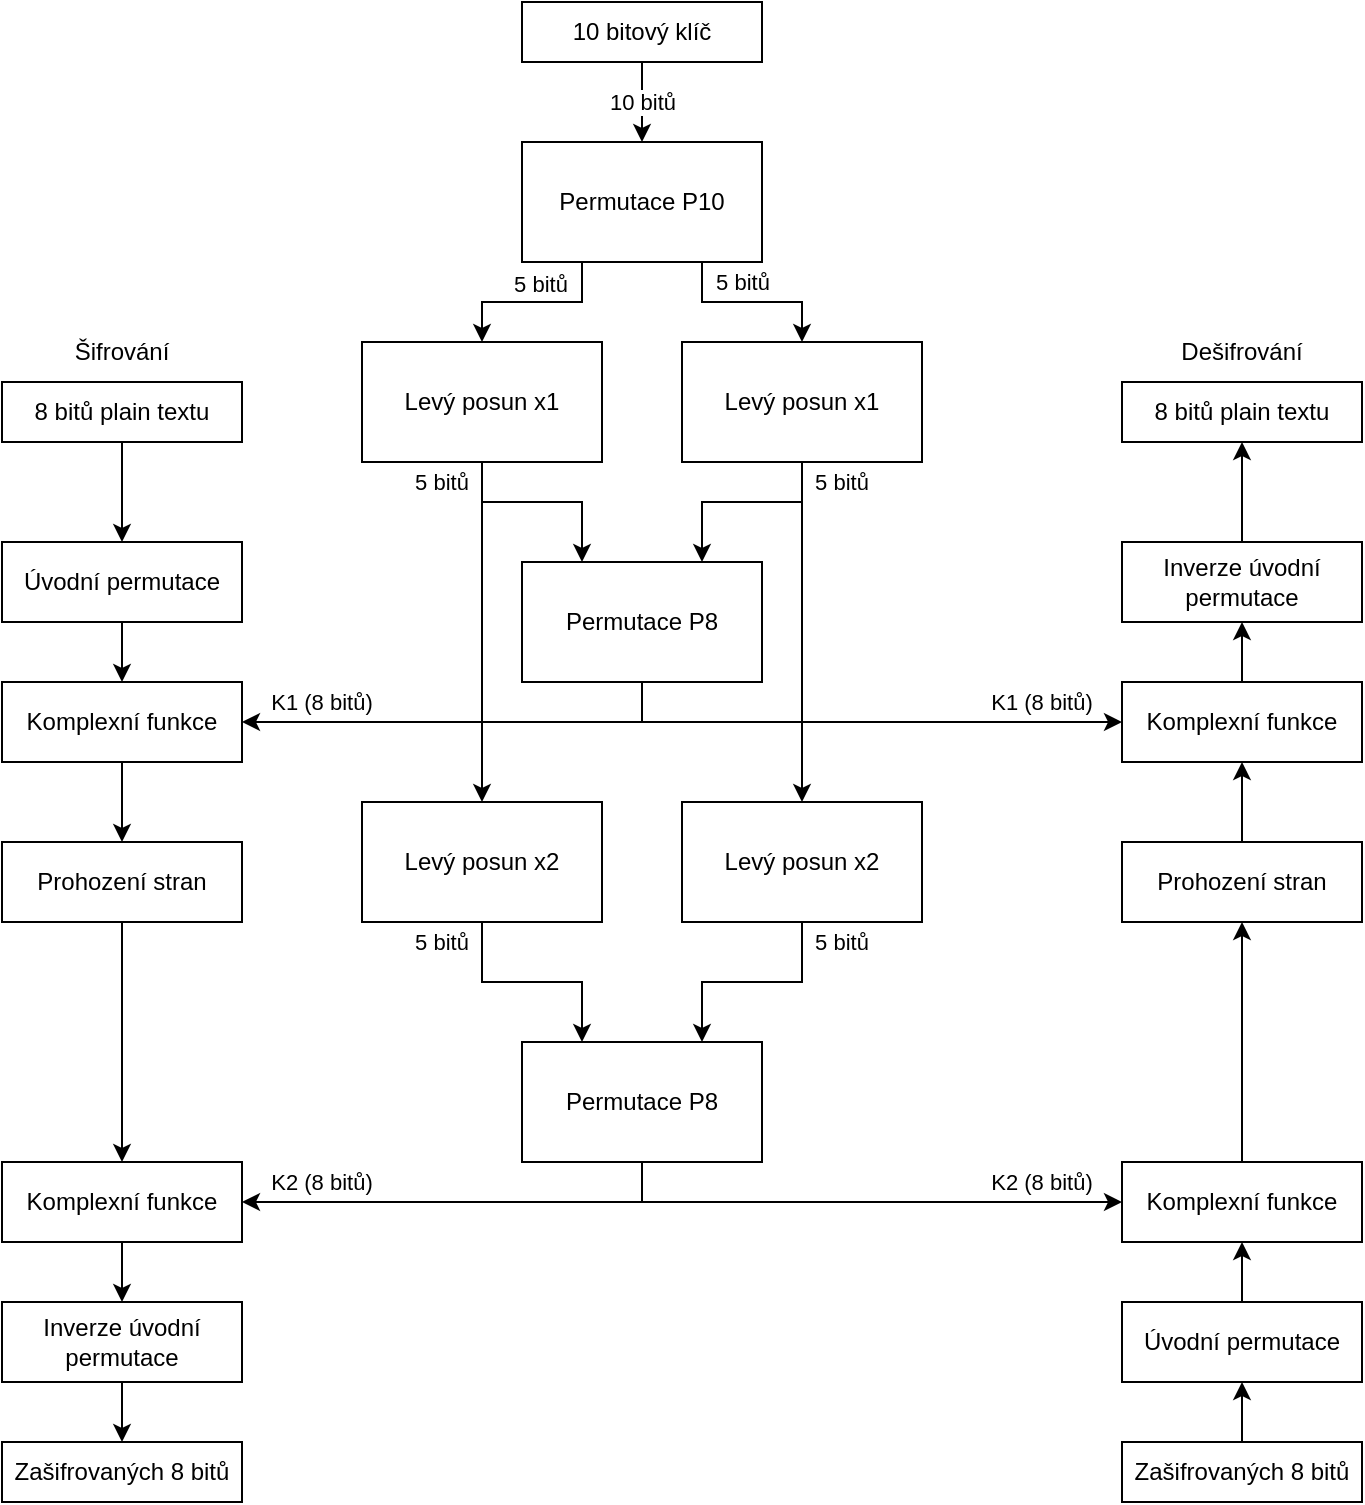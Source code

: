 <mxfile version="22.1.16" type="device">
  <diagram name="Stránka-1" id="OH-5XI0bVyYn8MKt-u4t">
    <mxGraphModel dx="1380" dy="759" grid="1" gridSize="10" guides="1" tooltips="1" connect="1" arrows="1" fold="1" page="1" pageScale="1" pageWidth="827" pageHeight="1169" math="0" shadow="0">
      <root>
        <mxCell id="0" />
        <mxCell id="1" parent="0" />
        <mxCell id="9FICYESl1Aec-wgOd-3--3" value="" style="edgeStyle=orthogonalEdgeStyle;rounded=0;orthogonalLoop=1;jettySize=auto;html=1;" edge="1" parent="1" source="9FICYESl1Aec-wgOd-3--1" target="9FICYESl1Aec-wgOd-3--2">
          <mxGeometry relative="1" as="geometry" />
        </mxCell>
        <mxCell id="9FICYESl1Aec-wgOd-3--1" value="8 bitů plain textu" style="rounded=0;whiteSpace=wrap;html=1;" vertex="1" parent="1">
          <mxGeometry x="100" y="210" width="120" height="30" as="geometry" />
        </mxCell>
        <mxCell id="9FICYESl1Aec-wgOd-3--6" value="" style="edgeStyle=orthogonalEdgeStyle;rounded=0;orthogonalLoop=1;jettySize=auto;html=1;" edge="1" parent="1" source="9FICYESl1Aec-wgOd-3--2" target="9FICYESl1Aec-wgOd-3--5">
          <mxGeometry relative="1" as="geometry" />
        </mxCell>
        <mxCell id="9FICYESl1Aec-wgOd-3--2" value="Úvodní permutace" style="rounded=0;whiteSpace=wrap;html=1;" vertex="1" parent="1">
          <mxGeometry x="100" y="290" width="120" height="40" as="geometry" />
        </mxCell>
        <mxCell id="9FICYESl1Aec-wgOd-3--66" style="edgeStyle=orthogonalEdgeStyle;rounded=0;orthogonalLoop=1;jettySize=auto;html=1;exitX=0.5;exitY=1;exitDx=0;exitDy=0;entryX=0.5;entryY=0;entryDx=0;entryDy=0;" edge="1" parent="1" source="9FICYESl1Aec-wgOd-3--5" target="9FICYESl1Aec-wgOd-3--21">
          <mxGeometry relative="1" as="geometry" />
        </mxCell>
        <mxCell id="9FICYESl1Aec-wgOd-3--5" value="Komplexní funkce" style="rounded=0;whiteSpace=wrap;html=1;" vertex="1" parent="1">
          <mxGeometry x="100" y="360" width="120" height="40" as="geometry" />
        </mxCell>
        <mxCell id="9FICYESl1Aec-wgOd-3--25" value="10 bitů" style="edgeStyle=orthogonalEdgeStyle;rounded=0;orthogonalLoop=1;jettySize=auto;html=1;" edge="1" parent="1" source="9FICYESl1Aec-wgOd-3--11" target="9FICYESl1Aec-wgOd-3--12">
          <mxGeometry relative="1" as="geometry" />
        </mxCell>
        <mxCell id="9FICYESl1Aec-wgOd-3--11" value="10 bitový klíč" style="rounded=0;whiteSpace=wrap;html=1;" vertex="1" parent="1">
          <mxGeometry x="360" y="20" width="120" height="30" as="geometry" />
        </mxCell>
        <mxCell id="9FICYESl1Aec-wgOd-3--26" style="edgeStyle=orthogonalEdgeStyle;rounded=0;orthogonalLoop=1;jettySize=auto;html=1;exitX=0.25;exitY=1;exitDx=0;exitDy=0;" edge="1" parent="1" source="9FICYESl1Aec-wgOd-3--12" target="9FICYESl1Aec-wgOd-3--13">
          <mxGeometry relative="1" as="geometry" />
        </mxCell>
        <mxCell id="9FICYESl1Aec-wgOd-3--27" style="edgeStyle=orthogonalEdgeStyle;rounded=0;orthogonalLoop=1;jettySize=auto;html=1;exitX=0.75;exitY=1;exitDx=0;exitDy=0;" edge="1" parent="1" source="9FICYESl1Aec-wgOd-3--12" target="9FICYESl1Aec-wgOd-3--14">
          <mxGeometry relative="1" as="geometry" />
        </mxCell>
        <mxCell id="9FICYESl1Aec-wgOd-3--28" value="5 bitů" style="edgeLabel;html=1;align=center;verticalAlign=middle;resizable=0;points=[];" vertex="1" connectable="0" parent="9FICYESl1Aec-wgOd-3--27">
          <mxGeometry x="-0.311" y="2" relative="1" as="geometry">
            <mxPoint x="9" y="-8" as="offset" />
          </mxGeometry>
        </mxCell>
        <mxCell id="9FICYESl1Aec-wgOd-3--12" value="Permutace P10" style="rounded=0;whiteSpace=wrap;html=1;" vertex="1" parent="1">
          <mxGeometry x="360" y="90" width="120" height="60" as="geometry" />
        </mxCell>
        <mxCell id="9FICYESl1Aec-wgOd-3--30" style="edgeStyle=orthogonalEdgeStyle;rounded=0;orthogonalLoop=1;jettySize=auto;html=1;exitX=0.5;exitY=1;exitDx=0;exitDy=0;entryX=0.5;entryY=0;entryDx=0;entryDy=0;" edge="1" parent="1" source="9FICYESl1Aec-wgOd-3--13" target="9FICYESl1Aec-wgOd-3--18">
          <mxGeometry relative="1" as="geometry" />
        </mxCell>
        <mxCell id="9FICYESl1Aec-wgOd-3--13" value="Levý posun x1" style="rounded=0;whiteSpace=wrap;html=1;" vertex="1" parent="1">
          <mxGeometry x="280" y="190" width="120" height="60" as="geometry" />
        </mxCell>
        <mxCell id="9FICYESl1Aec-wgOd-3--33" style="edgeStyle=orthogonalEdgeStyle;rounded=0;orthogonalLoop=1;jettySize=auto;html=1;exitX=0.5;exitY=1;exitDx=0;exitDy=0;entryX=0.5;entryY=0;entryDx=0;entryDy=0;" edge="1" parent="1" source="9FICYESl1Aec-wgOd-3--14" target="9FICYESl1Aec-wgOd-3--19">
          <mxGeometry relative="1" as="geometry" />
        </mxCell>
        <mxCell id="9FICYESl1Aec-wgOd-3--14" value="Levý posun x1" style="rounded=0;whiteSpace=wrap;html=1;" vertex="1" parent="1">
          <mxGeometry x="440" y="190" width="120" height="60" as="geometry" />
        </mxCell>
        <mxCell id="9FICYESl1Aec-wgOd-3--36" style="edgeStyle=orthogonalEdgeStyle;rounded=0;orthogonalLoop=1;jettySize=auto;html=1;exitX=0.5;exitY=1;exitDx=0;exitDy=0;entryX=1;entryY=0.5;entryDx=0;entryDy=0;" edge="1" parent="1" source="9FICYESl1Aec-wgOd-3--17" target="9FICYESl1Aec-wgOd-3--5">
          <mxGeometry relative="1" as="geometry" />
        </mxCell>
        <mxCell id="9FICYESl1Aec-wgOd-3--17" value="Permutace P8" style="rounded=0;whiteSpace=wrap;html=1;" vertex="1" parent="1">
          <mxGeometry x="360" y="300" width="120" height="60" as="geometry" />
        </mxCell>
        <mxCell id="9FICYESl1Aec-wgOd-3--62" style="edgeStyle=orthogonalEdgeStyle;rounded=0;orthogonalLoop=1;jettySize=auto;html=1;exitX=0.5;exitY=1;exitDx=0;exitDy=0;entryX=0.25;entryY=0;entryDx=0;entryDy=0;" edge="1" parent="1" source="9FICYESl1Aec-wgOd-3--18" target="9FICYESl1Aec-wgOd-3--20">
          <mxGeometry relative="1" as="geometry" />
        </mxCell>
        <mxCell id="9FICYESl1Aec-wgOd-3--18" value="Levý posun x2" style="rounded=0;whiteSpace=wrap;html=1;" vertex="1" parent="1">
          <mxGeometry x="280" y="420" width="120" height="60" as="geometry" />
        </mxCell>
        <mxCell id="9FICYESl1Aec-wgOd-3--63" style="edgeStyle=orthogonalEdgeStyle;rounded=0;orthogonalLoop=1;jettySize=auto;html=1;exitX=0.5;exitY=1;exitDx=0;exitDy=0;entryX=0.75;entryY=0;entryDx=0;entryDy=0;" edge="1" parent="1" source="9FICYESl1Aec-wgOd-3--19" target="9FICYESl1Aec-wgOd-3--20">
          <mxGeometry relative="1" as="geometry" />
        </mxCell>
        <mxCell id="9FICYESl1Aec-wgOd-3--19" value="Levý posun x2" style="rounded=0;whiteSpace=wrap;html=1;" vertex="1" parent="1">
          <mxGeometry x="440" y="420" width="120" height="60" as="geometry" />
        </mxCell>
        <mxCell id="9FICYESl1Aec-wgOd-3--53" style="edgeStyle=orthogonalEdgeStyle;rounded=0;orthogonalLoop=1;jettySize=auto;html=1;exitX=0.5;exitY=1;exitDx=0;exitDy=0;entryX=1;entryY=0.5;entryDx=0;entryDy=0;" edge="1" parent="1" source="9FICYESl1Aec-wgOd-3--20" target="9FICYESl1Aec-wgOd-3--22">
          <mxGeometry relative="1" as="geometry" />
        </mxCell>
        <mxCell id="9FICYESl1Aec-wgOd-3--54" style="edgeStyle=orthogonalEdgeStyle;rounded=0;orthogonalLoop=1;jettySize=auto;html=1;exitX=0.5;exitY=1;exitDx=0;exitDy=0;entryX=0;entryY=0.5;entryDx=0;entryDy=0;" edge="1" parent="1" source="9FICYESl1Aec-wgOd-3--20" target="9FICYESl1Aec-wgOd-3--44">
          <mxGeometry relative="1" as="geometry" />
        </mxCell>
        <mxCell id="9FICYESl1Aec-wgOd-3--20" value="Permutace P8" style="rounded=0;whiteSpace=wrap;html=1;" vertex="1" parent="1">
          <mxGeometry x="360" y="540" width="120" height="60" as="geometry" />
        </mxCell>
        <mxCell id="9FICYESl1Aec-wgOd-3--67" style="edgeStyle=orthogonalEdgeStyle;rounded=0;orthogonalLoop=1;jettySize=auto;html=1;exitX=0.5;exitY=1;exitDx=0;exitDy=0;entryX=0.5;entryY=0;entryDx=0;entryDy=0;" edge="1" parent="1" source="9FICYESl1Aec-wgOd-3--21" target="9FICYESl1Aec-wgOd-3--22">
          <mxGeometry relative="1" as="geometry" />
        </mxCell>
        <mxCell id="9FICYESl1Aec-wgOd-3--21" value="Prohození stran" style="rounded=0;whiteSpace=wrap;html=1;" vertex="1" parent="1">
          <mxGeometry x="100" y="440" width="120" height="40" as="geometry" />
        </mxCell>
        <mxCell id="9FICYESl1Aec-wgOd-3--68" style="edgeStyle=orthogonalEdgeStyle;rounded=0;orthogonalLoop=1;jettySize=auto;html=1;exitX=0.5;exitY=1;exitDx=0;exitDy=0;entryX=0.5;entryY=0;entryDx=0;entryDy=0;" edge="1" parent="1" source="9FICYESl1Aec-wgOd-3--22" target="9FICYESl1Aec-wgOd-3--23">
          <mxGeometry relative="1" as="geometry" />
        </mxCell>
        <mxCell id="9FICYESl1Aec-wgOd-3--22" value="Komplexní funkce" style="rounded=0;whiteSpace=wrap;html=1;" vertex="1" parent="1">
          <mxGeometry x="100" y="600" width="120" height="40" as="geometry" />
        </mxCell>
        <mxCell id="9FICYESl1Aec-wgOd-3--69" style="edgeStyle=orthogonalEdgeStyle;rounded=0;orthogonalLoop=1;jettySize=auto;html=1;exitX=0.5;exitY=1;exitDx=0;exitDy=0;entryX=0.5;entryY=0;entryDx=0;entryDy=0;" edge="1" parent="1" source="9FICYESl1Aec-wgOd-3--23" target="9FICYESl1Aec-wgOd-3--24">
          <mxGeometry relative="1" as="geometry" />
        </mxCell>
        <mxCell id="9FICYESl1Aec-wgOd-3--23" value="Inverze úvodní permutace" style="rounded=0;whiteSpace=wrap;html=1;" vertex="1" parent="1">
          <mxGeometry x="100" y="670" width="120" height="40" as="geometry" />
        </mxCell>
        <mxCell id="9FICYESl1Aec-wgOd-3--24" value="Zašifrovaných 8 bitů" style="rounded=0;whiteSpace=wrap;html=1;" vertex="1" parent="1">
          <mxGeometry x="100" y="740" width="120" height="30" as="geometry" />
        </mxCell>
        <mxCell id="9FICYESl1Aec-wgOd-3--29" value="5 bitů" style="edgeLabel;html=1;align=center;verticalAlign=middle;resizable=0;points=[];" vertex="1" connectable="0" parent="1">
          <mxGeometry x="370" y="160" as="geometry">
            <mxPoint x="-1" y="1" as="offset" />
          </mxGeometry>
        </mxCell>
        <mxCell id="9FICYESl1Aec-wgOd-3--34" value="" style="endArrow=classic;html=1;rounded=0;entryX=0.25;entryY=0;entryDx=0;entryDy=0;" edge="1" parent="1" target="9FICYESl1Aec-wgOd-3--17">
          <mxGeometry width="50" height="50" relative="1" as="geometry">
            <mxPoint x="340" y="270" as="sourcePoint" />
            <mxPoint x="440" y="270" as="targetPoint" />
            <Array as="points">
              <mxPoint x="390" y="270" />
            </Array>
          </mxGeometry>
        </mxCell>
        <mxCell id="9FICYESl1Aec-wgOd-3--35" value="" style="endArrow=classic;html=1;rounded=0;entryX=0.75;entryY=0;entryDx=0;entryDy=0;" edge="1" parent="1" target="9FICYESl1Aec-wgOd-3--17">
          <mxGeometry width="50" height="50" relative="1" as="geometry">
            <mxPoint x="500" y="270" as="sourcePoint" />
            <mxPoint x="440" y="270" as="targetPoint" />
            <Array as="points">
              <mxPoint x="450" y="270" />
            </Array>
          </mxGeometry>
        </mxCell>
        <mxCell id="9FICYESl1Aec-wgOd-3--37" value="" style="endArrow=classic;html=1;rounded=0;entryX=0;entryY=0.5;entryDx=0;entryDy=0;" edge="1" parent="1" target="9FICYESl1Aec-wgOd-3--42">
          <mxGeometry width="50" height="50" relative="1" as="geometry">
            <mxPoint x="420" y="380" as="sourcePoint" />
            <mxPoint x="630" y="380" as="targetPoint" />
          </mxGeometry>
        </mxCell>
        <mxCell id="9FICYESl1Aec-wgOd-3--39" value="8 bitů plain textu" style="rounded=0;whiteSpace=wrap;html=1;" vertex="1" parent="1">
          <mxGeometry x="660" y="210" width="120" height="30" as="geometry" />
        </mxCell>
        <mxCell id="9FICYESl1Aec-wgOd-3--61" style="edgeStyle=orthogonalEdgeStyle;rounded=0;orthogonalLoop=1;jettySize=auto;html=1;exitX=0.5;exitY=0;exitDx=0;exitDy=0;entryX=0.5;entryY=1;entryDx=0;entryDy=0;" edge="1" parent="1" source="9FICYESl1Aec-wgOd-3--41" target="9FICYESl1Aec-wgOd-3--39">
          <mxGeometry relative="1" as="geometry" />
        </mxCell>
        <mxCell id="9FICYESl1Aec-wgOd-3--41" value="Inverze úvodní permutace" style="rounded=0;whiteSpace=wrap;html=1;" vertex="1" parent="1">
          <mxGeometry x="660" y="290" width="120" height="40" as="geometry" />
        </mxCell>
        <mxCell id="9FICYESl1Aec-wgOd-3--60" style="edgeStyle=orthogonalEdgeStyle;rounded=0;orthogonalLoop=1;jettySize=auto;html=1;exitX=0.5;exitY=0;exitDx=0;exitDy=0;entryX=0.5;entryY=1;entryDx=0;entryDy=0;" edge="1" parent="1" source="9FICYESl1Aec-wgOd-3--42" target="9FICYESl1Aec-wgOd-3--41">
          <mxGeometry relative="1" as="geometry" />
        </mxCell>
        <mxCell id="9FICYESl1Aec-wgOd-3--42" value="Komplexní funkce" style="rounded=0;whiteSpace=wrap;html=1;" vertex="1" parent="1">
          <mxGeometry x="660" y="360" width="120" height="40" as="geometry" />
        </mxCell>
        <mxCell id="9FICYESl1Aec-wgOd-3--59" style="edgeStyle=orthogonalEdgeStyle;rounded=0;orthogonalLoop=1;jettySize=auto;html=1;exitX=0.5;exitY=0;exitDx=0;exitDy=0;entryX=0.5;entryY=1;entryDx=0;entryDy=0;" edge="1" parent="1" source="9FICYESl1Aec-wgOd-3--43" target="9FICYESl1Aec-wgOd-3--42">
          <mxGeometry relative="1" as="geometry" />
        </mxCell>
        <mxCell id="9FICYESl1Aec-wgOd-3--43" value="Prohození stran" style="rounded=0;whiteSpace=wrap;html=1;" vertex="1" parent="1">
          <mxGeometry x="660" y="440" width="120" height="40" as="geometry" />
        </mxCell>
        <mxCell id="9FICYESl1Aec-wgOd-3--58" style="edgeStyle=orthogonalEdgeStyle;rounded=0;orthogonalLoop=1;jettySize=auto;html=1;exitX=0.5;exitY=0;exitDx=0;exitDy=0;entryX=0.5;entryY=1;entryDx=0;entryDy=0;" edge="1" parent="1" source="9FICYESl1Aec-wgOd-3--44" target="9FICYESl1Aec-wgOd-3--43">
          <mxGeometry relative="1" as="geometry" />
        </mxCell>
        <mxCell id="9FICYESl1Aec-wgOd-3--44" value="Komplexní funkce" style="rounded=0;whiteSpace=wrap;html=1;" vertex="1" parent="1">
          <mxGeometry x="660" y="600" width="120" height="40" as="geometry" />
        </mxCell>
        <mxCell id="9FICYESl1Aec-wgOd-3--52" style="edgeStyle=orthogonalEdgeStyle;rounded=0;orthogonalLoop=1;jettySize=auto;html=1;exitX=0.5;exitY=0;exitDx=0;exitDy=0;entryX=0.5;entryY=1;entryDx=0;entryDy=0;" edge="1" parent="1" source="9FICYESl1Aec-wgOd-3--45" target="9FICYESl1Aec-wgOd-3--44">
          <mxGeometry relative="1" as="geometry" />
        </mxCell>
        <mxCell id="9FICYESl1Aec-wgOd-3--45" value="Úvodní permutace" style="rounded=0;whiteSpace=wrap;html=1;" vertex="1" parent="1">
          <mxGeometry x="660" y="670" width="120" height="40" as="geometry" />
        </mxCell>
        <mxCell id="9FICYESl1Aec-wgOd-3--51" style="edgeStyle=orthogonalEdgeStyle;rounded=0;orthogonalLoop=1;jettySize=auto;html=1;exitX=0.5;exitY=0;exitDx=0;exitDy=0;entryX=0.5;entryY=1;entryDx=0;entryDy=0;" edge="1" parent="1" source="9FICYESl1Aec-wgOd-3--46" target="9FICYESl1Aec-wgOd-3--45">
          <mxGeometry relative="1" as="geometry" />
        </mxCell>
        <mxCell id="9FICYESl1Aec-wgOd-3--46" value="Zašifrovaných 8 bitů" style="rounded=0;whiteSpace=wrap;html=1;" vertex="1" parent="1">
          <mxGeometry x="660" y="740" width="120" height="30" as="geometry" />
        </mxCell>
        <mxCell id="9FICYESl1Aec-wgOd-3--47" value="&lt;font style=&quot;font-size: 11px;&quot;&gt;K1 (8 bitů)&lt;/font&gt;" style="text;html=1;strokeColor=none;fillColor=none;align=center;verticalAlign=middle;whiteSpace=wrap;rounded=0;" vertex="1" parent="1">
          <mxGeometry x="230" y="360" width="60" height="20" as="geometry" />
        </mxCell>
        <mxCell id="9FICYESl1Aec-wgOd-3--48" value="&lt;font style=&quot;font-size: 11px;&quot;&gt;5 bitů&lt;/font&gt;" style="text;html=1;strokeColor=none;fillColor=none;align=center;verticalAlign=middle;whiteSpace=wrap;rounded=0;" vertex="1" parent="1">
          <mxGeometry x="300" y="250" width="40" height="20" as="geometry" />
        </mxCell>
        <mxCell id="9FICYESl1Aec-wgOd-3--49" value="&lt;font style=&quot;font-size: 11px;&quot;&gt;5 bitů&lt;/font&gt;" style="text;html=1;strokeColor=none;fillColor=none;align=center;verticalAlign=middle;whiteSpace=wrap;rounded=0;" vertex="1" parent="1">
          <mxGeometry x="500" y="250" width="40" height="20" as="geometry" />
        </mxCell>
        <mxCell id="9FICYESl1Aec-wgOd-3--50" value="&lt;font style=&quot;font-size: 11px;&quot;&gt;K1 (8 bitů)&lt;/font&gt;" style="text;html=1;strokeColor=none;fillColor=none;align=center;verticalAlign=middle;whiteSpace=wrap;rounded=0;" vertex="1" parent="1">
          <mxGeometry x="590" y="360" width="60" height="20" as="geometry" />
        </mxCell>
        <mxCell id="9FICYESl1Aec-wgOd-3--55" value="&lt;font style=&quot;font-size: 11px;&quot;&gt;K2 (8 bitů)&lt;/font&gt;" style="text;html=1;strokeColor=none;fillColor=none;align=center;verticalAlign=middle;whiteSpace=wrap;rounded=0;" vertex="1" parent="1">
          <mxGeometry x="230" y="600" width="60" height="20" as="geometry" />
        </mxCell>
        <mxCell id="9FICYESl1Aec-wgOd-3--57" value="&lt;font style=&quot;font-size: 11px;&quot;&gt;K2 (8 bitů)&lt;/font&gt;" style="text;html=1;strokeColor=none;fillColor=none;align=center;verticalAlign=middle;whiteSpace=wrap;rounded=0;" vertex="1" parent="1">
          <mxGeometry x="590" y="600" width="60" height="20" as="geometry" />
        </mxCell>
        <mxCell id="9FICYESl1Aec-wgOd-3--64" value="&lt;font style=&quot;font-size: 11px;&quot;&gt;5 bitů&lt;/font&gt;" style="text;html=1;strokeColor=none;fillColor=none;align=center;verticalAlign=middle;whiteSpace=wrap;rounded=0;" vertex="1" parent="1">
          <mxGeometry x="500" y="480" width="40" height="20" as="geometry" />
        </mxCell>
        <mxCell id="9FICYESl1Aec-wgOd-3--65" value="&lt;font style=&quot;font-size: 11px;&quot;&gt;5 bitů&lt;/font&gt;" style="text;html=1;strokeColor=none;fillColor=none;align=center;verticalAlign=middle;whiteSpace=wrap;rounded=0;" vertex="1" parent="1">
          <mxGeometry x="300" y="480" width="40" height="20" as="geometry" />
        </mxCell>
        <mxCell id="9FICYESl1Aec-wgOd-3--70" value="Šifrování" style="text;html=1;strokeColor=none;fillColor=none;align=center;verticalAlign=middle;whiteSpace=wrap;rounded=0;" vertex="1" parent="1">
          <mxGeometry x="130" y="180" width="60" height="30" as="geometry" />
        </mxCell>
        <mxCell id="9FICYESl1Aec-wgOd-3--71" value="Dešifrování" style="text;html=1;strokeColor=none;fillColor=none;align=center;verticalAlign=middle;whiteSpace=wrap;rounded=0;" vertex="1" parent="1">
          <mxGeometry x="690" y="180" width="60" height="30" as="geometry" />
        </mxCell>
      </root>
    </mxGraphModel>
  </diagram>
</mxfile>
